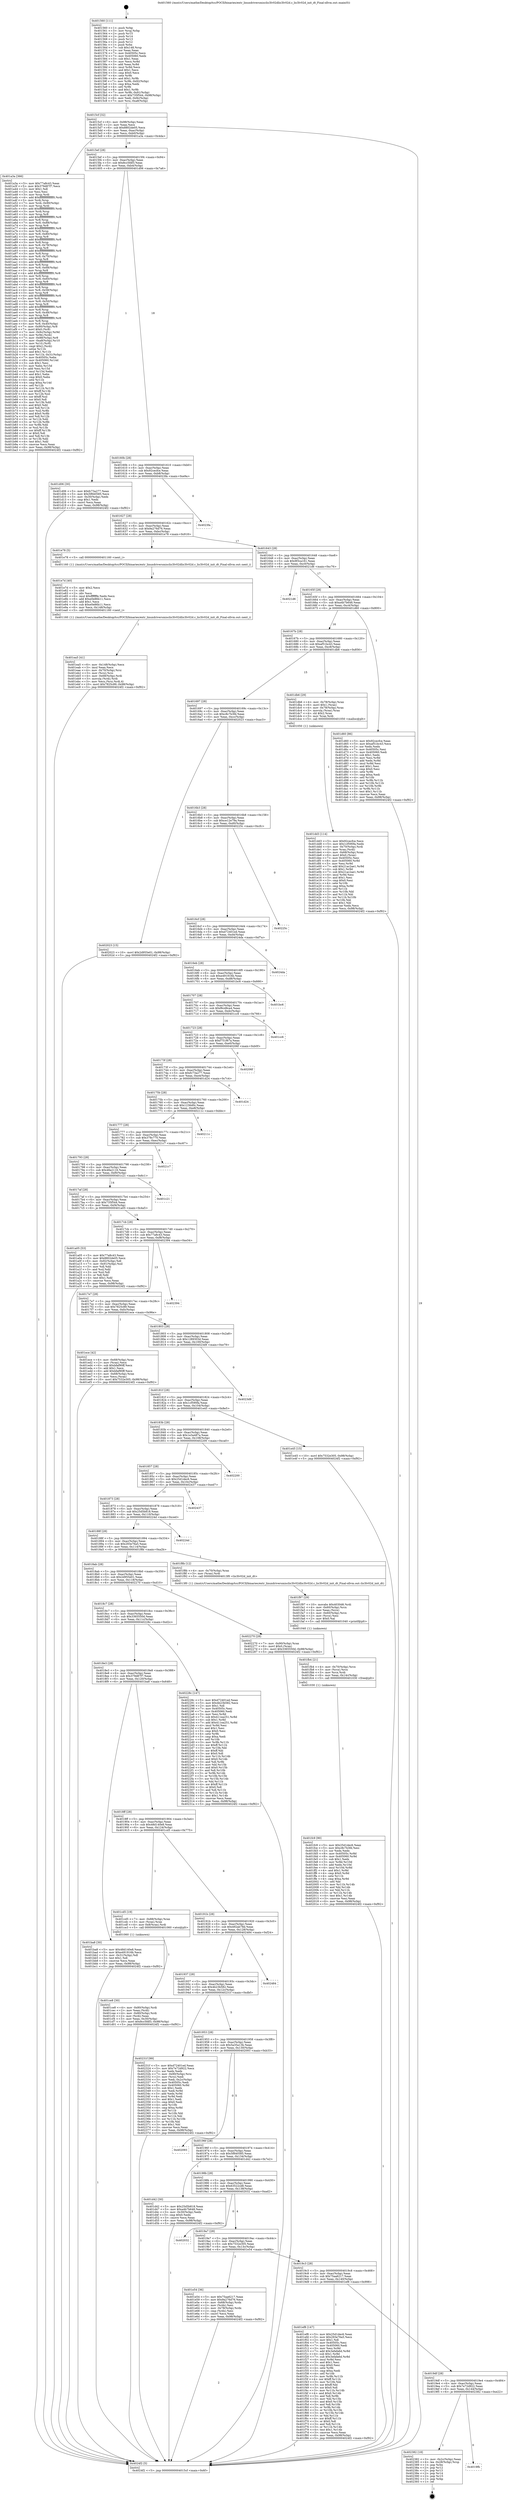 digraph "0x401560" {
  label = "0x401560 (/mnt/c/Users/mathe/Desktop/tcc/POCII/binaries/extr_linuxdriversmisclis3lv02dlis3lv02d.c_lis3lv02d_init_dt_Final-ollvm.out::main(0))"
  labelloc = "t"
  node[shape=record]

  Entry [label="",width=0.3,height=0.3,shape=circle,fillcolor=black,style=filled]
  "0x4015cf" [label="{
     0x4015cf [32]\l
     | [instrs]\l
     &nbsp;&nbsp;0x4015cf \<+6\>: mov -0x98(%rbp),%eax\l
     &nbsp;&nbsp;0x4015d5 \<+2\>: mov %eax,%ecx\l
     &nbsp;&nbsp;0x4015d7 \<+6\>: sub $0x8802de05,%ecx\l
     &nbsp;&nbsp;0x4015dd \<+6\>: mov %eax,-0xac(%rbp)\l
     &nbsp;&nbsp;0x4015e3 \<+6\>: mov %ecx,-0xb0(%rbp)\l
     &nbsp;&nbsp;0x4015e9 \<+6\>: je 0000000000401a3a \<main+0x4da\>\l
  }"]
  "0x401a3a" [label="{
     0x401a3a [366]\l
     | [instrs]\l
     &nbsp;&nbsp;0x401a3a \<+5\>: mov $0x77a8c43,%eax\l
     &nbsp;&nbsp;0x401a3f \<+5\>: mov $0x379d87f7,%ecx\l
     &nbsp;&nbsp;0x401a44 \<+2\>: mov $0x1,%dl\l
     &nbsp;&nbsp;0x401a46 \<+2\>: xor %esi,%esi\l
     &nbsp;&nbsp;0x401a48 \<+3\>: mov %rsp,%rdi\l
     &nbsp;&nbsp;0x401a4b \<+4\>: add $0xfffffffffffffff0,%rdi\l
     &nbsp;&nbsp;0x401a4f \<+3\>: mov %rdi,%rsp\l
     &nbsp;&nbsp;0x401a52 \<+7\>: mov %rdi,-0x90(%rbp)\l
     &nbsp;&nbsp;0x401a59 \<+3\>: mov %rsp,%rdi\l
     &nbsp;&nbsp;0x401a5c \<+4\>: add $0xfffffffffffffff0,%rdi\l
     &nbsp;&nbsp;0x401a60 \<+3\>: mov %rdi,%rsp\l
     &nbsp;&nbsp;0x401a63 \<+3\>: mov %rsp,%r8\l
     &nbsp;&nbsp;0x401a66 \<+4\>: add $0xfffffffffffffff0,%r8\l
     &nbsp;&nbsp;0x401a6a \<+3\>: mov %r8,%rsp\l
     &nbsp;&nbsp;0x401a6d \<+7\>: mov %r8,-0x88(%rbp)\l
     &nbsp;&nbsp;0x401a74 \<+3\>: mov %rsp,%r8\l
     &nbsp;&nbsp;0x401a77 \<+4\>: add $0xfffffffffffffff0,%r8\l
     &nbsp;&nbsp;0x401a7b \<+3\>: mov %r8,%rsp\l
     &nbsp;&nbsp;0x401a7e \<+4\>: mov %r8,-0x80(%rbp)\l
     &nbsp;&nbsp;0x401a82 \<+3\>: mov %rsp,%r8\l
     &nbsp;&nbsp;0x401a85 \<+4\>: add $0xfffffffffffffff0,%r8\l
     &nbsp;&nbsp;0x401a89 \<+3\>: mov %r8,%rsp\l
     &nbsp;&nbsp;0x401a8c \<+4\>: mov %r8,-0x78(%rbp)\l
     &nbsp;&nbsp;0x401a90 \<+3\>: mov %rsp,%r8\l
     &nbsp;&nbsp;0x401a93 \<+4\>: add $0xfffffffffffffff0,%r8\l
     &nbsp;&nbsp;0x401a97 \<+3\>: mov %r8,%rsp\l
     &nbsp;&nbsp;0x401a9a \<+4\>: mov %r8,-0x70(%rbp)\l
     &nbsp;&nbsp;0x401a9e \<+3\>: mov %rsp,%r8\l
     &nbsp;&nbsp;0x401aa1 \<+4\>: add $0xfffffffffffffff0,%r8\l
     &nbsp;&nbsp;0x401aa5 \<+3\>: mov %r8,%rsp\l
     &nbsp;&nbsp;0x401aa8 \<+4\>: mov %r8,-0x68(%rbp)\l
     &nbsp;&nbsp;0x401aac \<+3\>: mov %rsp,%r8\l
     &nbsp;&nbsp;0x401aaf \<+4\>: add $0xfffffffffffffff0,%r8\l
     &nbsp;&nbsp;0x401ab3 \<+3\>: mov %r8,%rsp\l
     &nbsp;&nbsp;0x401ab6 \<+4\>: mov %r8,-0x60(%rbp)\l
     &nbsp;&nbsp;0x401aba \<+3\>: mov %rsp,%r8\l
     &nbsp;&nbsp;0x401abd \<+4\>: add $0xfffffffffffffff0,%r8\l
     &nbsp;&nbsp;0x401ac1 \<+3\>: mov %r8,%rsp\l
     &nbsp;&nbsp;0x401ac4 \<+4\>: mov %r8,-0x58(%rbp)\l
     &nbsp;&nbsp;0x401ac8 \<+3\>: mov %rsp,%r8\l
     &nbsp;&nbsp;0x401acb \<+4\>: add $0xfffffffffffffff0,%r8\l
     &nbsp;&nbsp;0x401acf \<+3\>: mov %r8,%rsp\l
     &nbsp;&nbsp;0x401ad2 \<+4\>: mov %r8,-0x50(%rbp)\l
     &nbsp;&nbsp;0x401ad6 \<+3\>: mov %rsp,%r8\l
     &nbsp;&nbsp;0x401ad9 \<+4\>: add $0xfffffffffffffff0,%r8\l
     &nbsp;&nbsp;0x401add \<+3\>: mov %r8,%rsp\l
     &nbsp;&nbsp;0x401ae0 \<+4\>: mov %r8,-0x48(%rbp)\l
     &nbsp;&nbsp;0x401ae4 \<+3\>: mov %rsp,%r8\l
     &nbsp;&nbsp;0x401ae7 \<+4\>: add $0xfffffffffffffff0,%r8\l
     &nbsp;&nbsp;0x401aeb \<+3\>: mov %r8,%rsp\l
     &nbsp;&nbsp;0x401aee \<+4\>: mov %r8,-0x40(%rbp)\l
     &nbsp;&nbsp;0x401af2 \<+7\>: mov -0x90(%rbp),%r8\l
     &nbsp;&nbsp;0x401af9 \<+7\>: movl $0x0,(%r8)\l
     &nbsp;&nbsp;0x401b00 \<+7\>: mov -0x9c(%rbp),%r9d\l
     &nbsp;&nbsp;0x401b07 \<+3\>: mov %r9d,(%rdi)\l
     &nbsp;&nbsp;0x401b0a \<+7\>: mov -0x88(%rbp),%r8\l
     &nbsp;&nbsp;0x401b11 \<+7\>: mov -0xa8(%rbp),%r10\l
     &nbsp;&nbsp;0x401b18 \<+3\>: mov %r10,(%r8)\l
     &nbsp;&nbsp;0x401b1b \<+3\>: cmpl $0x2,(%rdi)\l
     &nbsp;&nbsp;0x401b1e \<+4\>: setne %r11b\l
     &nbsp;&nbsp;0x401b22 \<+4\>: and $0x1,%r11b\l
     &nbsp;&nbsp;0x401b26 \<+4\>: mov %r11b,-0x31(%rbp)\l
     &nbsp;&nbsp;0x401b2a \<+7\>: mov 0x40505c,%ebx\l
     &nbsp;&nbsp;0x401b31 \<+8\>: mov 0x405060,%r14d\l
     &nbsp;&nbsp;0x401b39 \<+3\>: sub $0x1,%esi\l
     &nbsp;&nbsp;0x401b3c \<+3\>: mov %ebx,%r15d\l
     &nbsp;&nbsp;0x401b3f \<+3\>: add %esi,%r15d\l
     &nbsp;&nbsp;0x401b42 \<+4\>: imul %r15d,%ebx\l
     &nbsp;&nbsp;0x401b46 \<+3\>: and $0x1,%ebx\l
     &nbsp;&nbsp;0x401b49 \<+3\>: cmp $0x0,%ebx\l
     &nbsp;&nbsp;0x401b4c \<+4\>: sete %r11b\l
     &nbsp;&nbsp;0x401b50 \<+4\>: cmp $0xa,%r14d\l
     &nbsp;&nbsp;0x401b54 \<+4\>: setl %r12b\l
     &nbsp;&nbsp;0x401b58 \<+3\>: mov %r11b,%r13b\l
     &nbsp;&nbsp;0x401b5b \<+4\>: xor $0xff,%r13b\l
     &nbsp;&nbsp;0x401b5f \<+3\>: mov %r12b,%sil\l
     &nbsp;&nbsp;0x401b62 \<+4\>: xor $0xff,%sil\l
     &nbsp;&nbsp;0x401b66 \<+3\>: xor $0x0,%dl\l
     &nbsp;&nbsp;0x401b69 \<+3\>: mov %r13b,%dil\l
     &nbsp;&nbsp;0x401b6c \<+4\>: and $0x0,%dil\l
     &nbsp;&nbsp;0x401b70 \<+3\>: and %dl,%r11b\l
     &nbsp;&nbsp;0x401b73 \<+3\>: mov %sil,%r8b\l
     &nbsp;&nbsp;0x401b76 \<+4\>: and $0x0,%r8b\l
     &nbsp;&nbsp;0x401b7a \<+3\>: and %dl,%r12b\l
     &nbsp;&nbsp;0x401b7d \<+3\>: or %r11b,%dil\l
     &nbsp;&nbsp;0x401b80 \<+3\>: or %r12b,%r8b\l
     &nbsp;&nbsp;0x401b83 \<+3\>: xor %r8b,%dil\l
     &nbsp;&nbsp;0x401b86 \<+3\>: or %sil,%r13b\l
     &nbsp;&nbsp;0x401b89 \<+4\>: xor $0xff,%r13b\l
     &nbsp;&nbsp;0x401b8d \<+3\>: or $0x0,%dl\l
     &nbsp;&nbsp;0x401b90 \<+3\>: and %dl,%r13b\l
     &nbsp;&nbsp;0x401b93 \<+3\>: or %r13b,%dil\l
     &nbsp;&nbsp;0x401b96 \<+4\>: test $0x1,%dil\l
     &nbsp;&nbsp;0x401b9a \<+3\>: cmovne %ecx,%eax\l
     &nbsp;&nbsp;0x401b9d \<+6\>: mov %eax,-0x98(%rbp)\l
     &nbsp;&nbsp;0x401ba3 \<+5\>: jmp 00000000004024f2 \<main+0xf92\>\l
  }"]
  "0x4015ef" [label="{
     0x4015ef [28]\l
     | [instrs]\l
     &nbsp;&nbsp;0x4015ef \<+5\>: jmp 00000000004015f4 \<main+0x94\>\l
     &nbsp;&nbsp;0x4015f4 \<+6\>: mov -0xac(%rbp),%eax\l
     &nbsp;&nbsp;0x4015fa \<+5\>: sub $0x8cc5fdf3,%eax\l
     &nbsp;&nbsp;0x4015ff \<+6\>: mov %eax,-0xb4(%rbp)\l
     &nbsp;&nbsp;0x401605 \<+6\>: je 0000000000401d06 \<main+0x7a6\>\l
  }"]
  Exit [label="",width=0.3,height=0.3,shape=circle,fillcolor=black,style=filled,peripheries=2]
  "0x401d06" [label="{
     0x401d06 [30]\l
     | [instrs]\l
     &nbsp;&nbsp;0x401d06 \<+5\>: mov $0xfc73a277,%eax\l
     &nbsp;&nbsp;0x401d0b \<+5\>: mov $0x5f840585,%ecx\l
     &nbsp;&nbsp;0x401d10 \<+3\>: mov -0x30(%rbp),%edx\l
     &nbsp;&nbsp;0x401d13 \<+3\>: cmp $0x1,%edx\l
     &nbsp;&nbsp;0x401d16 \<+3\>: cmovl %ecx,%eax\l
     &nbsp;&nbsp;0x401d19 \<+6\>: mov %eax,-0x98(%rbp)\l
     &nbsp;&nbsp;0x401d1f \<+5\>: jmp 00000000004024f2 \<main+0xf92\>\l
  }"]
  "0x40160b" [label="{
     0x40160b [28]\l
     | [instrs]\l
     &nbsp;&nbsp;0x40160b \<+5\>: jmp 0000000000401610 \<main+0xb0\>\l
     &nbsp;&nbsp;0x401610 \<+6\>: mov -0xac(%rbp),%eax\l
     &nbsp;&nbsp;0x401616 \<+5\>: sub $0x92cecfce,%eax\l
     &nbsp;&nbsp;0x40161b \<+6\>: mov %eax,-0xb8(%rbp)\l
     &nbsp;&nbsp;0x401621 \<+6\>: je 00000000004023fa \<main+0xe9a\>\l
  }"]
  "0x4019fb" [label="{
     0x4019fb\l
  }", style=dashed]
  "0x4023fa" [label="{
     0x4023fa\l
  }", style=dashed]
  "0x401627" [label="{
     0x401627 [28]\l
     | [instrs]\l
     &nbsp;&nbsp;0x401627 \<+5\>: jmp 000000000040162c \<main+0xcc\>\l
     &nbsp;&nbsp;0x40162c \<+6\>: mov -0xac(%rbp),%eax\l
     &nbsp;&nbsp;0x401632 \<+5\>: sub $0x9a276d76,%eax\l
     &nbsp;&nbsp;0x401637 \<+6\>: mov %eax,-0xbc(%rbp)\l
     &nbsp;&nbsp;0x40163d \<+6\>: je 0000000000401e78 \<main+0x918\>\l
  }"]
  "0x402382" [label="{
     0x402382 [18]\l
     | [instrs]\l
     &nbsp;&nbsp;0x402382 \<+3\>: mov -0x2c(%rbp),%eax\l
     &nbsp;&nbsp;0x402385 \<+4\>: lea -0x28(%rbp),%rsp\l
     &nbsp;&nbsp;0x402389 \<+1\>: pop %rbx\l
     &nbsp;&nbsp;0x40238a \<+2\>: pop %r12\l
     &nbsp;&nbsp;0x40238c \<+2\>: pop %r13\l
     &nbsp;&nbsp;0x40238e \<+2\>: pop %r14\l
     &nbsp;&nbsp;0x402390 \<+2\>: pop %r15\l
     &nbsp;&nbsp;0x402392 \<+1\>: pop %rbp\l
     &nbsp;&nbsp;0x402393 \<+1\>: ret\l
  }"]
  "0x401e78" [label="{
     0x401e78 [5]\l
     | [instrs]\l
     &nbsp;&nbsp;0x401e78 \<+5\>: call 0000000000401160 \<next_i\>\l
     | [calls]\l
     &nbsp;&nbsp;0x401160 \{1\} (/mnt/c/Users/mathe/Desktop/tcc/POCII/binaries/extr_linuxdriversmisclis3lv02dlis3lv02d.c_lis3lv02d_init_dt_Final-ollvm.out::next_i)\l
  }"]
  "0x401643" [label="{
     0x401643 [28]\l
     | [instrs]\l
     &nbsp;&nbsp;0x401643 \<+5\>: jmp 0000000000401648 \<main+0xe8\>\l
     &nbsp;&nbsp;0x401648 \<+6\>: mov -0xac(%rbp),%eax\l
     &nbsp;&nbsp;0x40164e \<+5\>: sub $0x9f3ca161,%eax\l
     &nbsp;&nbsp;0x401653 \<+6\>: mov %eax,-0xc0(%rbp)\l
     &nbsp;&nbsp;0x401659 \<+6\>: je 00000000004021d6 \<main+0xc76\>\l
  }"]
  "0x401fc9" [label="{
     0x401fc9 [90]\l
     | [instrs]\l
     &nbsp;&nbsp;0x401fc9 \<+5\>: mov $0x25d1dec6,%eax\l
     &nbsp;&nbsp;0x401fce \<+5\>: mov $0xc8c7b3fd,%esi\l
     &nbsp;&nbsp;0x401fd3 \<+2\>: xor %edx,%edx\l
     &nbsp;&nbsp;0x401fd5 \<+8\>: mov 0x40505c,%r8d\l
     &nbsp;&nbsp;0x401fdd \<+8\>: mov 0x405060,%r9d\l
     &nbsp;&nbsp;0x401fe5 \<+3\>: sub $0x1,%edx\l
     &nbsp;&nbsp;0x401fe8 \<+3\>: mov %r8d,%r10d\l
     &nbsp;&nbsp;0x401feb \<+3\>: add %edx,%r10d\l
     &nbsp;&nbsp;0x401fee \<+4\>: imul %r10d,%r8d\l
     &nbsp;&nbsp;0x401ff2 \<+4\>: and $0x1,%r8d\l
     &nbsp;&nbsp;0x401ff6 \<+4\>: cmp $0x0,%r8d\l
     &nbsp;&nbsp;0x401ffa \<+4\>: sete %r11b\l
     &nbsp;&nbsp;0x401ffe \<+4\>: cmp $0xa,%r9d\l
     &nbsp;&nbsp;0x402002 \<+3\>: setl %bl\l
     &nbsp;&nbsp;0x402005 \<+3\>: mov %r11b,%r14b\l
     &nbsp;&nbsp;0x402008 \<+3\>: and %bl,%r14b\l
     &nbsp;&nbsp;0x40200b \<+3\>: xor %bl,%r11b\l
     &nbsp;&nbsp;0x40200e \<+3\>: or %r11b,%r14b\l
     &nbsp;&nbsp;0x402011 \<+4\>: test $0x1,%r14b\l
     &nbsp;&nbsp;0x402015 \<+3\>: cmovne %esi,%eax\l
     &nbsp;&nbsp;0x402018 \<+6\>: mov %eax,-0x98(%rbp)\l
     &nbsp;&nbsp;0x40201e \<+5\>: jmp 00000000004024f2 \<main+0xf92\>\l
  }"]
  "0x4021d6" [label="{
     0x4021d6\l
  }", style=dashed]
  "0x40165f" [label="{
     0x40165f [28]\l
     | [instrs]\l
     &nbsp;&nbsp;0x40165f \<+5\>: jmp 0000000000401664 \<main+0x104\>\l
     &nbsp;&nbsp;0x401664 \<+6\>: mov -0xac(%rbp),%eax\l
     &nbsp;&nbsp;0x40166a \<+5\>: sub $0xa4b7b648,%eax\l
     &nbsp;&nbsp;0x40166f \<+6\>: mov %eax,-0xc4(%rbp)\l
     &nbsp;&nbsp;0x401675 \<+6\>: je 0000000000401d60 \<main+0x800\>\l
  }"]
  "0x401fb4" [label="{
     0x401fb4 [21]\l
     | [instrs]\l
     &nbsp;&nbsp;0x401fb4 \<+4\>: mov -0x70(%rbp),%rcx\l
     &nbsp;&nbsp;0x401fb8 \<+3\>: mov (%rcx),%rcx\l
     &nbsp;&nbsp;0x401fbb \<+3\>: mov %rcx,%rdi\l
     &nbsp;&nbsp;0x401fbe \<+6\>: mov %eax,-0x14c(%rbp)\l
     &nbsp;&nbsp;0x401fc4 \<+5\>: call 0000000000401030 \<free@plt\>\l
     | [calls]\l
     &nbsp;&nbsp;0x401030 \{1\} (unknown)\l
  }"]
  "0x401d60" [label="{
     0x401d60 [86]\l
     | [instrs]\l
     &nbsp;&nbsp;0x401d60 \<+5\>: mov $0x92cecfce,%eax\l
     &nbsp;&nbsp;0x401d65 \<+5\>: mov $0xaf51bc43,%ecx\l
     &nbsp;&nbsp;0x401d6a \<+2\>: xor %edx,%edx\l
     &nbsp;&nbsp;0x401d6c \<+7\>: mov 0x40505c,%esi\l
     &nbsp;&nbsp;0x401d73 \<+7\>: mov 0x405060,%edi\l
     &nbsp;&nbsp;0x401d7a \<+3\>: sub $0x1,%edx\l
     &nbsp;&nbsp;0x401d7d \<+3\>: mov %esi,%r8d\l
     &nbsp;&nbsp;0x401d80 \<+3\>: add %edx,%r8d\l
     &nbsp;&nbsp;0x401d83 \<+4\>: imul %r8d,%esi\l
     &nbsp;&nbsp;0x401d87 \<+3\>: and $0x1,%esi\l
     &nbsp;&nbsp;0x401d8a \<+3\>: cmp $0x0,%esi\l
     &nbsp;&nbsp;0x401d8d \<+4\>: sete %r9b\l
     &nbsp;&nbsp;0x401d91 \<+3\>: cmp $0xa,%edi\l
     &nbsp;&nbsp;0x401d94 \<+4\>: setl %r10b\l
     &nbsp;&nbsp;0x401d98 \<+3\>: mov %r9b,%r11b\l
     &nbsp;&nbsp;0x401d9b \<+3\>: and %r10b,%r11b\l
     &nbsp;&nbsp;0x401d9e \<+3\>: xor %r10b,%r9b\l
     &nbsp;&nbsp;0x401da1 \<+3\>: or %r9b,%r11b\l
     &nbsp;&nbsp;0x401da4 \<+4\>: test $0x1,%r11b\l
     &nbsp;&nbsp;0x401da8 \<+3\>: cmovne %ecx,%eax\l
     &nbsp;&nbsp;0x401dab \<+6\>: mov %eax,-0x98(%rbp)\l
     &nbsp;&nbsp;0x401db1 \<+5\>: jmp 00000000004024f2 \<main+0xf92\>\l
  }"]
  "0x40167b" [label="{
     0x40167b [28]\l
     | [instrs]\l
     &nbsp;&nbsp;0x40167b \<+5\>: jmp 0000000000401680 \<main+0x120\>\l
     &nbsp;&nbsp;0x401680 \<+6\>: mov -0xac(%rbp),%eax\l
     &nbsp;&nbsp;0x401686 \<+5\>: sub $0xaf51bc43,%eax\l
     &nbsp;&nbsp;0x40168b \<+6\>: mov %eax,-0xc8(%rbp)\l
     &nbsp;&nbsp;0x401691 \<+6\>: je 0000000000401db6 \<main+0x856\>\l
  }"]
  "0x401f97" [label="{
     0x401f97 [29]\l
     | [instrs]\l
     &nbsp;&nbsp;0x401f97 \<+10\>: movabs $0x4030d6,%rdi\l
     &nbsp;&nbsp;0x401fa1 \<+4\>: mov -0x60(%rbp),%rcx\l
     &nbsp;&nbsp;0x401fa5 \<+2\>: mov %eax,(%rcx)\l
     &nbsp;&nbsp;0x401fa7 \<+4\>: mov -0x60(%rbp),%rcx\l
     &nbsp;&nbsp;0x401fab \<+2\>: mov (%rcx),%esi\l
     &nbsp;&nbsp;0x401fad \<+2\>: mov $0x0,%al\l
     &nbsp;&nbsp;0x401faf \<+5\>: call 0000000000401040 \<printf@plt\>\l
     | [calls]\l
     &nbsp;&nbsp;0x401040 \{1\} (unknown)\l
  }"]
  "0x401db6" [label="{
     0x401db6 [29]\l
     | [instrs]\l
     &nbsp;&nbsp;0x401db6 \<+4\>: mov -0x78(%rbp),%rax\l
     &nbsp;&nbsp;0x401dba \<+6\>: movl $0x1,(%rax)\l
     &nbsp;&nbsp;0x401dc0 \<+4\>: mov -0x78(%rbp),%rax\l
     &nbsp;&nbsp;0x401dc4 \<+3\>: movslq (%rax),%rax\l
     &nbsp;&nbsp;0x401dc7 \<+4\>: shl $0x2,%rax\l
     &nbsp;&nbsp;0x401dcb \<+3\>: mov %rax,%rdi\l
     &nbsp;&nbsp;0x401dce \<+5\>: call 0000000000401050 \<malloc@plt\>\l
     | [calls]\l
     &nbsp;&nbsp;0x401050 \{1\} (unknown)\l
  }"]
  "0x401697" [label="{
     0x401697 [28]\l
     | [instrs]\l
     &nbsp;&nbsp;0x401697 \<+5\>: jmp 000000000040169c \<main+0x13c\>\l
     &nbsp;&nbsp;0x40169c \<+6\>: mov -0xac(%rbp),%eax\l
     &nbsp;&nbsp;0x4016a2 \<+5\>: sub $0xc8c7b3fd,%eax\l
     &nbsp;&nbsp;0x4016a7 \<+6\>: mov %eax,-0xcc(%rbp)\l
     &nbsp;&nbsp;0x4016ad \<+6\>: je 0000000000402023 \<main+0xac3\>\l
  }"]
  "0x4019df" [label="{
     0x4019df [28]\l
     | [instrs]\l
     &nbsp;&nbsp;0x4019df \<+5\>: jmp 00000000004019e4 \<main+0x484\>\l
     &nbsp;&nbsp;0x4019e4 \<+6\>: mov -0xac(%rbp),%eax\l
     &nbsp;&nbsp;0x4019ea \<+5\>: sub $0x7e72d922,%eax\l
     &nbsp;&nbsp;0x4019ef \<+6\>: mov %eax,-0x144(%rbp)\l
     &nbsp;&nbsp;0x4019f5 \<+6\>: je 0000000000402382 \<main+0xe22\>\l
  }"]
  "0x402023" [label="{
     0x402023 [15]\l
     | [instrs]\l
     &nbsp;&nbsp;0x402023 \<+10\>: movl $0x2d955e01,-0x98(%rbp)\l
     &nbsp;&nbsp;0x40202d \<+5\>: jmp 00000000004024f2 \<main+0xf92\>\l
  }"]
  "0x4016b3" [label="{
     0x4016b3 [28]\l
     | [instrs]\l
     &nbsp;&nbsp;0x4016b3 \<+5\>: jmp 00000000004016b8 \<main+0x158\>\l
     &nbsp;&nbsp;0x4016b8 \<+6\>: mov -0xac(%rbp),%eax\l
     &nbsp;&nbsp;0x4016be \<+5\>: sub $0xce12e79a,%eax\l
     &nbsp;&nbsp;0x4016c3 \<+6\>: mov %eax,-0xd0(%rbp)\l
     &nbsp;&nbsp;0x4016c9 \<+6\>: je 000000000040225c \<main+0xcfc\>\l
  }"]
  "0x401ef8" [label="{
     0x401ef8 [147]\l
     | [instrs]\l
     &nbsp;&nbsp;0x401ef8 \<+5\>: mov $0x25d1dec6,%eax\l
     &nbsp;&nbsp;0x401efd \<+5\>: mov $0x293e76a5,%ecx\l
     &nbsp;&nbsp;0x401f02 \<+2\>: mov $0x1,%dl\l
     &nbsp;&nbsp;0x401f04 \<+7\>: mov 0x40505c,%esi\l
     &nbsp;&nbsp;0x401f0b \<+7\>: mov 0x405060,%edi\l
     &nbsp;&nbsp;0x401f12 \<+3\>: mov %esi,%r8d\l
     &nbsp;&nbsp;0x401f15 \<+7\>: add $0x3efafa6d,%r8d\l
     &nbsp;&nbsp;0x401f1c \<+4\>: sub $0x1,%r8d\l
     &nbsp;&nbsp;0x401f20 \<+7\>: sub $0x3efafa6d,%r8d\l
     &nbsp;&nbsp;0x401f27 \<+4\>: imul %r8d,%esi\l
     &nbsp;&nbsp;0x401f2b \<+3\>: and $0x1,%esi\l
     &nbsp;&nbsp;0x401f2e \<+3\>: cmp $0x0,%esi\l
     &nbsp;&nbsp;0x401f31 \<+4\>: sete %r9b\l
     &nbsp;&nbsp;0x401f35 \<+3\>: cmp $0xa,%edi\l
     &nbsp;&nbsp;0x401f38 \<+4\>: setl %r10b\l
     &nbsp;&nbsp;0x401f3c \<+3\>: mov %r9b,%r11b\l
     &nbsp;&nbsp;0x401f3f \<+4\>: xor $0xff,%r11b\l
     &nbsp;&nbsp;0x401f43 \<+3\>: mov %r10b,%bl\l
     &nbsp;&nbsp;0x401f46 \<+3\>: xor $0xff,%bl\l
     &nbsp;&nbsp;0x401f49 \<+3\>: xor $0x0,%dl\l
     &nbsp;&nbsp;0x401f4c \<+3\>: mov %r11b,%r14b\l
     &nbsp;&nbsp;0x401f4f \<+4\>: and $0x0,%r14b\l
     &nbsp;&nbsp;0x401f53 \<+3\>: and %dl,%r9b\l
     &nbsp;&nbsp;0x401f56 \<+3\>: mov %bl,%r15b\l
     &nbsp;&nbsp;0x401f59 \<+4\>: and $0x0,%r15b\l
     &nbsp;&nbsp;0x401f5d \<+3\>: and %dl,%r10b\l
     &nbsp;&nbsp;0x401f60 \<+3\>: or %r9b,%r14b\l
     &nbsp;&nbsp;0x401f63 \<+3\>: or %r10b,%r15b\l
     &nbsp;&nbsp;0x401f66 \<+3\>: xor %r15b,%r14b\l
     &nbsp;&nbsp;0x401f69 \<+3\>: or %bl,%r11b\l
     &nbsp;&nbsp;0x401f6c \<+4\>: xor $0xff,%r11b\l
     &nbsp;&nbsp;0x401f70 \<+3\>: or $0x0,%dl\l
     &nbsp;&nbsp;0x401f73 \<+3\>: and %dl,%r11b\l
     &nbsp;&nbsp;0x401f76 \<+3\>: or %r11b,%r14b\l
     &nbsp;&nbsp;0x401f79 \<+4\>: test $0x1,%r14b\l
     &nbsp;&nbsp;0x401f7d \<+3\>: cmovne %ecx,%eax\l
     &nbsp;&nbsp;0x401f80 \<+6\>: mov %eax,-0x98(%rbp)\l
     &nbsp;&nbsp;0x401f86 \<+5\>: jmp 00000000004024f2 \<main+0xf92\>\l
  }"]
  "0x40225c" [label="{
     0x40225c\l
  }", style=dashed]
  "0x4016cf" [label="{
     0x4016cf [28]\l
     | [instrs]\l
     &nbsp;&nbsp;0x4016cf \<+5\>: jmp 00000000004016d4 \<main+0x174\>\l
     &nbsp;&nbsp;0x4016d4 \<+6\>: mov -0xac(%rbp),%eax\l
     &nbsp;&nbsp;0x4016da \<+5\>: sub $0xd72401ed,%eax\l
     &nbsp;&nbsp;0x4016df \<+6\>: mov %eax,-0xd4(%rbp)\l
     &nbsp;&nbsp;0x4016e5 \<+6\>: je 00000000004024da \<main+0xf7a\>\l
  }"]
  "0x401ea5" [label="{
     0x401ea5 [41]\l
     | [instrs]\l
     &nbsp;&nbsp;0x401ea5 \<+6\>: mov -0x148(%rbp),%ecx\l
     &nbsp;&nbsp;0x401eab \<+3\>: imul %eax,%ecx\l
     &nbsp;&nbsp;0x401eae \<+4\>: mov -0x70(%rbp),%rsi\l
     &nbsp;&nbsp;0x401eb2 \<+3\>: mov (%rsi),%rsi\l
     &nbsp;&nbsp;0x401eb5 \<+4\>: mov -0x68(%rbp),%rdi\l
     &nbsp;&nbsp;0x401eb9 \<+3\>: movslq (%rdi),%rdi\l
     &nbsp;&nbsp;0x401ebc \<+3\>: mov %ecx,(%rsi,%rdi,4)\l
     &nbsp;&nbsp;0x401ebf \<+10\>: movl $0x7825c89,-0x98(%rbp)\l
     &nbsp;&nbsp;0x401ec9 \<+5\>: jmp 00000000004024f2 \<main+0xf92\>\l
  }"]
  "0x4024da" [label="{
     0x4024da\l
  }", style=dashed]
  "0x4016eb" [label="{
     0x4016eb [28]\l
     | [instrs]\l
     &nbsp;&nbsp;0x4016eb \<+5\>: jmp 00000000004016f0 \<main+0x190\>\l
     &nbsp;&nbsp;0x4016f0 \<+6\>: mov -0xac(%rbp),%eax\l
     &nbsp;&nbsp;0x4016f6 \<+5\>: sub $0xe491916b,%eax\l
     &nbsp;&nbsp;0x4016fb \<+6\>: mov %eax,-0xd8(%rbp)\l
     &nbsp;&nbsp;0x401701 \<+6\>: je 0000000000401bc6 \<main+0x666\>\l
  }"]
  "0x401e7d" [label="{
     0x401e7d [40]\l
     | [instrs]\l
     &nbsp;&nbsp;0x401e7d \<+5\>: mov $0x2,%ecx\l
     &nbsp;&nbsp;0x401e82 \<+1\>: cltd\l
     &nbsp;&nbsp;0x401e83 \<+2\>: idiv %ecx\l
     &nbsp;&nbsp;0x401e85 \<+6\>: imul $0xfffffffe,%edx,%ecx\l
     &nbsp;&nbsp;0x401e8b \<+6\>: add $0xe0e86b11,%ecx\l
     &nbsp;&nbsp;0x401e91 \<+3\>: add $0x1,%ecx\l
     &nbsp;&nbsp;0x401e94 \<+6\>: sub $0xe0e86b11,%ecx\l
     &nbsp;&nbsp;0x401e9a \<+6\>: mov %ecx,-0x148(%rbp)\l
     &nbsp;&nbsp;0x401ea0 \<+5\>: call 0000000000401160 \<next_i\>\l
     | [calls]\l
     &nbsp;&nbsp;0x401160 \{1\} (/mnt/c/Users/mathe/Desktop/tcc/POCII/binaries/extr_linuxdriversmisclis3lv02dlis3lv02d.c_lis3lv02d_init_dt_Final-ollvm.out::next_i)\l
  }"]
  "0x401bc6" [label="{
     0x401bc6\l
  }", style=dashed]
  "0x401707" [label="{
     0x401707 [28]\l
     | [instrs]\l
     &nbsp;&nbsp;0x401707 \<+5\>: jmp 000000000040170c \<main+0x1ac\>\l
     &nbsp;&nbsp;0x40170c \<+6\>: mov -0xac(%rbp),%eax\l
     &nbsp;&nbsp;0x401712 \<+5\>: sub $0xf6cd8ca4,%eax\l
     &nbsp;&nbsp;0x401717 \<+6\>: mov %eax,-0xdc(%rbp)\l
     &nbsp;&nbsp;0x40171d \<+6\>: je 0000000000401cc6 \<main+0x766\>\l
  }"]
  "0x4019c3" [label="{
     0x4019c3 [28]\l
     | [instrs]\l
     &nbsp;&nbsp;0x4019c3 \<+5\>: jmp 00000000004019c8 \<main+0x468\>\l
     &nbsp;&nbsp;0x4019c8 \<+6\>: mov -0xac(%rbp),%eax\l
     &nbsp;&nbsp;0x4019ce \<+5\>: sub $0x75aa6217,%eax\l
     &nbsp;&nbsp;0x4019d3 \<+6\>: mov %eax,-0x140(%rbp)\l
     &nbsp;&nbsp;0x4019d9 \<+6\>: je 0000000000401ef8 \<main+0x998\>\l
  }"]
  "0x401cc6" [label="{
     0x401cc6\l
  }", style=dashed]
  "0x401723" [label="{
     0x401723 [28]\l
     | [instrs]\l
     &nbsp;&nbsp;0x401723 \<+5\>: jmp 0000000000401728 \<main+0x1c8\>\l
     &nbsp;&nbsp;0x401728 \<+6\>: mov -0xac(%rbp),%eax\l
     &nbsp;&nbsp;0x40172e \<+5\>: sub $0xf751f67a,%eax\l
     &nbsp;&nbsp;0x401733 \<+6\>: mov %eax,-0xe0(%rbp)\l
     &nbsp;&nbsp;0x401739 \<+6\>: je 000000000040206f \<main+0xb0f\>\l
  }"]
  "0x401e54" [label="{
     0x401e54 [36]\l
     | [instrs]\l
     &nbsp;&nbsp;0x401e54 \<+5\>: mov $0x75aa6217,%eax\l
     &nbsp;&nbsp;0x401e59 \<+5\>: mov $0x9a276d76,%ecx\l
     &nbsp;&nbsp;0x401e5e \<+4\>: mov -0x68(%rbp),%rdx\l
     &nbsp;&nbsp;0x401e62 \<+2\>: mov (%rdx),%esi\l
     &nbsp;&nbsp;0x401e64 \<+4\>: mov -0x78(%rbp),%rdx\l
     &nbsp;&nbsp;0x401e68 \<+2\>: cmp (%rdx),%esi\l
     &nbsp;&nbsp;0x401e6a \<+3\>: cmovl %ecx,%eax\l
     &nbsp;&nbsp;0x401e6d \<+6\>: mov %eax,-0x98(%rbp)\l
     &nbsp;&nbsp;0x401e73 \<+5\>: jmp 00000000004024f2 \<main+0xf92\>\l
  }"]
  "0x40206f" [label="{
     0x40206f\l
  }", style=dashed]
  "0x40173f" [label="{
     0x40173f [28]\l
     | [instrs]\l
     &nbsp;&nbsp;0x40173f \<+5\>: jmp 0000000000401744 \<main+0x1e4\>\l
     &nbsp;&nbsp;0x401744 \<+6\>: mov -0xac(%rbp),%eax\l
     &nbsp;&nbsp;0x40174a \<+5\>: sub $0xfc73a277,%eax\l
     &nbsp;&nbsp;0x40174f \<+6\>: mov %eax,-0xe4(%rbp)\l
     &nbsp;&nbsp;0x401755 \<+6\>: je 0000000000401d24 \<main+0x7c4\>\l
  }"]
  "0x4019a7" [label="{
     0x4019a7 [28]\l
     | [instrs]\l
     &nbsp;&nbsp;0x4019a7 \<+5\>: jmp 00000000004019ac \<main+0x44c\>\l
     &nbsp;&nbsp;0x4019ac \<+6\>: mov -0xac(%rbp),%eax\l
     &nbsp;&nbsp;0x4019b2 \<+5\>: sub $0x7532e305,%eax\l
     &nbsp;&nbsp;0x4019b7 \<+6\>: mov %eax,-0x13c(%rbp)\l
     &nbsp;&nbsp;0x4019bd \<+6\>: je 0000000000401e54 \<main+0x8f4\>\l
  }"]
  "0x401d24" [label="{
     0x401d24\l
  }", style=dashed]
  "0x40175b" [label="{
     0x40175b [28]\l
     | [instrs]\l
     &nbsp;&nbsp;0x40175b \<+5\>: jmp 0000000000401760 \<main+0x200\>\l
     &nbsp;&nbsp;0x401760 \<+6\>: mov -0xac(%rbp),%eax\l
     &nbsp;&nbsp;0x401766 \<+5\>: sub $0x1236d0c,%eax\l
     &nbsp;&nbsp;0x40176b \<+6\>: mov %eax,-0xe8(%rbp)\l
     &nbsp;&nbsp;0x401771 \<+6\>: je 000000000040211c \<main+0xbbc\>\l
  }"]
  "0x402032" [label="{
     0x402032\l
  }", style=dashed]
  "0x40211c" [label="{
     0x40211c\l
  }", style=dashed]
  "0x401777" [label="{
     0x401777 [28]\l
     | [instrs]\l
     &nbsp;&nbsp;0x401777 \<+5\>: jmp 000000000040177c \<main+0x21c\>\l
     &nbsp;&nbsp;0x40177c \<+6\>: mov -0xac(%rbp),%eax\l
     &nbsp;&nbsp;0x401782 \<+5\>: sub $0x378c770,%eax\l
     &nbsp;&nbsp;0x401787 \<+6\>: mov %eax,-0xec(%rbp)\l
     &nbsp;&nbsp;0x40178d \<+6\>: je 00000000004021c7 \<main+0xc67\>\l
  }"]
  "0x401dd3" [label="{
     0x401dd3 [114]\l
     | [instrs]\l
     &nbsp;&nbsp;0x401dd3 \<+5\>: mov $0x92cecfce,%ecx\l
     &nbsp;&nbsp;0x401dd8 \<+5\>: mov $0x1cf590fa,%edx\l
     &nbsp;&nbsp;0x401ddd \<+4\>: mov -0x70(%rbp),%rdi\l
     &nbsp;&nbsp;0x401de1 \<+3\>: mov %rax,(%rdi)\l
     &nbsp;&nbsp;0x401de4 \<+4\>: mov -0x68(%rbp),%rax\l
     &nbsp;&nbsp;0x401de8 \<+6\>: movl $0x0,(%rax)\l
     &nbsp;&nbsp;0x401dee \<+7\>: mov 0x40505c,%esi\l
     &nbsp;&nbsp;0x401df5 \<+8\>: mov 0x405060,%r8d\l
     &nbsp;&nbsp;0x401dfd \<+3\>: mov %esi,%r9d\l
     &nbsp;&nbsp;0x401e00 \<+7\>: add $0x21ac2ae1,%r9d\l
     &nbsp;&nbsp;0x401e07 \<+4\>: sub $0x1,%r9d\l
     &nbsp;&nbsp;0x401e0b \<+7\>: sub $0x21ac2ae1,%r9d\l
     &nbsp;&nbsp;0x401e12 \<+4\>: imul %r9d,%esi\l
     &nbsp;&nbsp;0x401e16 \<+3\>: and $0x1,%esi\l
     &nbsp;&nbsp;0x401e19 \<+3\>: cmp $0x0,%esi\l
     &nbsp;&nbsp;0x401e1c \<+4\>: sete %r10b\l
     &nbsp;&nbsp;0x401e20 \<+4\>: cmp $0xa,%r8d\l
     &nbsp;&nbsp;0x401e24 \<+4\>: setl %r11b\l
     &nbsp;&nbsp;0x401e28 \<+3\>: mov %r10b,%bl\l
     &nbsp;&nbsp;0x401e2b \<+3\>: and %r11b,%bl\l
     &nbsp;&nbsp;0x401e2e \<+3\>: xor %r11b,%r10b\l
     &nbsp;&nbsp;0x401e31 \<+3\>: or %r10b,%bl\l
     &nbsp;&nbsp;0x401e34 \<+3\>: test $0x1,%bl\l
     &nbsp;&nbsp;0x401e37 \<+3\>: cmovne %edx,%ecx\l
     &nbsp;&nbsp;0x401e3a \<+6\>: mov %ecx,-0x98(%rbp)\l
     &nbsp;&nbsp;0x401e40 \<+5\>: jmp 00000000004024f2 \<main+0xf92\>\l
  }"]
  "0x4021c7" [label="{
     0x4021c7\l
  }", style=dashed]
  "0x401793" [label="{
     0x401793 [28]\l
     | [instrs]\l
     &nbsp;&nbsp;0x401793 \<+5\>: jmp 0000000000401798 \<main+0x238\>\l
     &nbsp;&nbsp;0x401798 \<+6\>: mov -0xac(%rbp),%eax\l
     &nbsp;&nbsp;0x40179e \<+5\>: sub $0x48a2116,%eax\l
     &nbsp;&nbsp;0x4017a3 \<+6\>: mov %eax,-0xf0(%rbp)\l
     &nbsp;&nbsp;0x4017a9 \<+6\>: je 0000000000401c21 \<main+0x6c1\>\l
  }"]
  "0x40198b" [label="{
     0x40198b [28]\l
     | [instrs]\l
     &nbsp;&nbsp;0x40198b \<+5\>: jmp 0000000000401990 \<main+0x430\>\l
     &nbsp;&nbsp;0x401990 \<+6\>: mov -0xac(%rbp),%eax\l
     &nbsp;&nbsp;0x401996 \<+5\>: sub $0x63522cd8,%eax\l
     &nbsp;&nbsp;0x40199b \<+6\>: mov %eax,-0x138(%rbp)\l
     &nbsp;&nbsp;0x4019a1 \<+6\>: je 0000000000402032 \<main+0xad2\>\l
  }"]
  "0x401c21" [label="{
     0x401c21\l
  }", style=dashed]
  "0x4017af" [label="{
     0x4017af [28]\l
     | [instrs]\l
     &nbsp;&nbsp;0x4017af \<+5\>: jmp 00000000004017b4 \<main+0x254\>\l
     &nbsp;&nbsp;0x4017b4 \<+6\>: mov -0xac(%rbp),%eax\l
     &nbsp;&nbsp;0x4017ba \<+5\>: sub $0x735f544,%eax\l
     &nbsp;&nbsp;0x4017bf \<+6\>: mov %eax,-0xf4(%rbp)\l
     &nbsp;&nbsp;0x4017c5 \<+6\>: je 0000000000401a05 \<main+0x4a5\>\l
  }"]
  "0x401d42" [label="{
     0x401d42 [30]\l
     | [instrs]\l
     &nbsp;&nbsp;0x401d42 \<+5\>: mov $0x25d5b818,%eax\l
     &nbsp;&nbsp;0x401d47 \<+5\>: mov $0xa4b7b648,%ecx\l
     &nbsp;&nbsp;0x401d4c \<+3\>: mov -0x30(%rbp),%edx\l
     &nbsp;&nbsp;0x401d4f \<+3\>: cmp $0x0,%edx\l
     &nbsp;&nbsp;0x401d52 \<+3\>: cmove %ecx,%eax\l
     &nbsp;&nbsp;0x401d55 \<+6\>: mov %eax,-0x98(%rbp)\l
     &nbsp;&nbsp;0x401d5b \<+5\>: jmp 00000000004024f2 \<main+0xf92\>\l
  }"]
  "0x401a05" [label="{
     0x401a05 [53]\l
     | [instrs]\l
     &nbsp;&nbsp;0x401a05 \<+5\>: mov $0x77a8c43,%eax\l
     &nbsp;&nbsp;0x401a0a \<+5\>: mov $0x8802de05,%ecx\l
     &nbsp;&nbsp;0x401a0f \<+6\>: mov -0x92(%rbp),%dl\l
     &nbsp;&nbsp;0x401a15 \<+7\>: mov -0x91(%rbp),%sil\l
     &nbsp;&nbsp;0x401a1c \<+3\>: mov %dl,%dil\l
     &nbsp;&nbsp;0x401a1f \<+3\>: and %sil,%dil\l
     &nbsp;&nbsp;0x401a22 \<+3\>: xor %sil,%dl\l
     &nbsp;&nbsp;0x401a25 \<+3\>: or %dl,%dil\l
     &nbsp;&nbsp;0x401a28 \<+4\>: test $0x1,%dil\l
     &nbsp;&nbsp;0x401a2c \<+3\>: cmovne %ecx,%eax\l
     &nbsp;&nbsp;0x401a2f \<+6\>: mov %eax,-0x98(%rbp)\l
     &nbsp;&nbsp;0x401a35 \<+5\>: jmp 00000000004024f2 \<main+0xf92\>\l
  }"]
  "0x4017cb" [label="{
     0x4017cb [28]\l
     | [instrs]\l
     &nbsp;&nbsp;0x4017cb \<+5\>: jmp 00000000004017d0 \<main+0x270\>\l
     &nbsp;&nbsp;0x4017d0 \<+6\>: mov -0xac(%rbp),%eax\l
     &nbsp;&nbsp;0x4017d6 \<+5\>: sub $0x77a8c43,%eax\l
     &nbsp;&nbsp;0x4017db \<+6\>: mov %eax,-0xf8(%rbp)\l
     &nbsp;&nbsp;0x4017e1 \<+6\>: je 0000000000402394 \<main+0xe34\>\l
  }"]
  "0x4024f2" [label="{
     0x4024f2 [5]\l
     | [instrs]\l
     &nbsp;&nbsp;0x4024f2 \<+5\>: jmp 00000000004015cf \<main+0x6f\>\l
  }"]
  "0x401560" [label="{
     0x401560 [111]\l
     | [instrs]\l
     &nbsp;&nbsp;0x401560 \<+1\>: push %rbp\l
     &nbsp;&nbsp;0x401561 \<+3\>: mov %rsp,%rbp\l
     &nbsp;&nbsp;0x401564 \<+2\>: push %r15\l
     &nbsp;&nbsp;0x401566 \<+2\>: push %r14\l
     &nbsp;&nbsp;0x401568 \<+2\>: push %r13\l
     &nbsp;&nbsp;0x40156a \<+2\>: push %r12\l
     &nbsp;&nbsp;0x40156c \<+1\>: push %rbx\l
     &nbsp;&nbsp;0x40156d \<+7\>: sub $0x148,%rsp\l
     &nbsp;&nbsp;0x401574 \<+2\>: xor %eax,%eax\l
     &nbsp;&nbsp;0x401576 \<+7\>: mov 0x40505c,%ecx\l
     &nbsp;&nbsp;0x40157d \<+7\>: mov 0x405060,%edx\l
     &nbsp;&nbsp;0x401584 \<+3\>: sub $0x1,%eax\l
     &nbsp;&nbsp;0x401587 \<+3\>: mov %ecx,%r8d\l
     &nbsp;&nbsp;0x40158a \<+3\>: add %eax,%r8d\l
     &nbsp;&nbsp;0x40158d \<+4\>: imul %r8d,%ecx\l
     &nbsp;&nbsp;0x401591 \<+3\>: and $0x1,%ecx\l
     &nbsp;&nbsp;0x401594 \<+3\>: cmp $0x0,%ecx\l
     &nbsp;&nbsp;0x401597 \<+4\>: sete %r9b\l
     &nbsp;&nbsp;0x40159b \<+4\>: and $0x1,%r9b\l
     &nbsp;&nbsp;0x40159f \<+7\>: mov %r9b,-0x92(%rbp)\l
     &nbsp;&nbsp;0x4015a6 \<+3\>: cmp $0xa,%edx\l
     &nbsp;&nbsp;0x4015a9 \<+4\>: setl %r9b\l
     &nbsp;&nbsp;0x4015ad \<+4\>: and $0x1,%r9b\l
     &nbsp;&nbsp;0x4015b1 \<+7\>: mov %r9b,-0x91(%rbp)\l
     &nbsp;&nbsp;0x4015b8 \<+10\>: movl $0x735f544,-0x98(%rbp)\l
     &nbsp;&nbsp;0x4015c2 \<+6\>: mov %edi,-0x9c(%rbp)\l
     &nbsp;&nbsp;0x4015c8 \<+7\>: mov %rsi,-0xa8(%rbp)\l
  }"]
  "0x40196f" [label="{
     0x40196f [28]\l
     | [instrs]\l
     &nbsp;&nbsp;0x40196f \<+5\>: jmp 0000000000401974 \<main+0x414\>\l
     &nbsp;&nbsp;0x401974 \<+6\>: mov -0xac(%rbp),%eax\l
     &nbsp;&nbsp;0x40197a \<+5\>: sub $0x5f840585,%eax\l
     &nbsp;&nbsp;0x40197f \<+6\>: mov %eax,-0x134(%rbp)\l
     &nbsp;&nbsp;0x401985 \<+6\>: je 0000000000401d42 \<main+0x7e2\>\l
  }"]
  "0x402093" [label="{
     0x402093\l
  }", style=dashed]
  "0x402394" [label="{
     0x402394\l
  }", style=dashed]
  "0x4017e7" [label="{
     0x4017e7 [28]\l
     | [instrs]\l
     &nbsp;&nbsp;0x4017e7 \<+5\>: jmp 00000000004017ec \<main+0x28c\>\l
     &nbsp;&nbsp;0x4017ec \<+6\>: mov -0xac(%rbp),%eax\l
     &nbsp;&nbsp;0x4017f2 \<+5\>: sub $0x7825c89,%eax\l
     &nbsp;&nbsp;0x4017f7 \<+6\>: mov %eax,-0xfc(%rbp)\l
     &nbsp;&nbsp;0x4017fd \<+6\>: je 0000000000401ece \<main+0x96e\>\l
  }"]
  "0x401953" [label="{
     0x401953 [28]\l
     | [instrs]\l
     &nbsp;&nbsp;0x401953 \<+5\>: jmp 0000000000401958 \<main+0x3f8\>\l
     &nbsp;&nbsp;0x401958 \<+6\>: mov -0xac(%rbp),%eax\l
     &nbsp;&nbsp;0x40195e \<+5\>: sub $0x5a35a13b,%eax\l
     &nbsp;&nbsp;0x401963 \<+6\>: mov %eax,-0x130(%rbp)\l
     &nbsp;&nbsp;0x401969 \<+6\>: je 0000000000402093 \<main+0xb33\>\l
  }"]
  "0x401ece" [label="{
     0x401ece [42]\l
     | [instrs]\l
     &nbsp;&nbsp;0x401ece \<+4\>: mov -0x68(%rbp),%rax\l
     &nbsp;&nbsp;0x401ed2 \<+2\>: mov (%rax),%ecx\l
     &nbsp;&nbsp;0x401ed4 \<+6\>: sub $0xbfaf90ff,%ecx\l
     &nbsp;&nbsp;0x401eda \<+3\>: add $0x1,%ecx\l
     &nbsp;&nbsp;0x401edd \<+6\>: add $0xbfaf90ff,%ecx\l
     &nbsp;&nbsp;0x401ee3 \<+4\>: mov -0x68(%rbp),%rax\l
     &nbsp;&nbsp;0x401ee7 \<+2\>: mov %ecx,(%rax)\l
     &nbsp;&nbsp;0x401ee9 \<+10\>: movl $0x7532e305,-0x98(%rbp)\l
     &nbsp;&nbsp;0x401ef3 \<+5\>: jmp 00000000004024f2 \<main+0xf92\>\l
  }"]
  "0x401803" [label="{
     0x401803 [28]\l
     | [instrs]\l
     &nbsp;&nbsp;0x401803 \<+5\>: jmp 0000000000401808 \<main+0x2a8\>\l
     &nbsp;&nbsp;0x401808 \<+6\>: mov -0xac(%rbp),%eax\l
     &nbsp;&nbsp;0x40180e \<+5\>: sub $0x1289303d,%eax\l
     &nbsp;&nbsp;0x401813 \<+6\>: mov %eax,-0x100(%rbp)\l
     &nbsp;&nbsp;0x401819 \<+6\>: je 00000000004023d9 \<main+0xe79\>\l
  }"]
  "0x40231f" [label="{
     0x40231f [99]\l
     | [instrs]\l
     &nbsp;&nbsp;0x40231f \<+5\>: mov $0xd72401ed,%eax\l
     &nbsp;&nbsp;0x402324 \<+5\>: mov $0x7e72d922,%ecx\l
     &nbsp;&nbsp;0x402329 \<+2\>: xor %edx,%edx\l
     &nbsp;&nbsp;0x40232b \<+7\>: mov -0x90(%rbp),%rsi\l
     &nbsp;&nbsp;0x402332 \<+2\>: mov (%rsi),%edi\l
     &nbsp;&nbsp;0x402334 \<+3\>: mov %edi,-0x2c(%rbp)\l
     &nbsp;&nbsp;0x402337 \<+7\>: mov 0x40505c,%edi\l
     &nbsp;&nbsp;0x40233e \<+8\>: mov 0x405060,%r8d\l
     &nbsp;&nbsp;0x402346 \<+3\>: sub $0x1,%edx\l
     &nbsp;&nbsp;0x402349 \<+3\>: mov %edi,%r9d\l
     &nbsp;&nbsp;0x40234c \<+3\>: add %edx,%r9d\l
     &nbsp;&nbsp;0x40234f \<+4\>: imul %r9d,%edi\l
     &nbsp;&nbsp;0x402353 \<+3\>: and $0x1,%edi\l
     &nbsp;&nbsp;0x402356 \<+3\>: cmp $0x0,%edi\l
     &nbsp;&nbsp;0x402359 \<+4\>: sete %r10b\l
     &nbsp;&nbsp;0x40235d \<+4\>: cmp $0xa,%r8d\l
     &nbsp;&nbsp;0x402361 \<+4\>: setl %r11b\l
     &nbsp;&nbsp;0x402365 \<+3\>: mov %r10b,%bl\l
     &nbsp;&nbsp;0x402368 \<+3\>: and %r11b,%bl\l
     &nbsp;&nbsp;0x40236b \<+3\>: xor %r11b,%r10b\l
     &nbsp;&nbsp;0x40236e \<+3\>: or %r10b,%bl\l
     &nbsp;&nbsp;0x402371 \<+3\>: test $0x1,%bl\l
     &nbsp;&nbsp;0x402374 \<+3\>: cmovne %ecx,%eax\l
     &nbsp;&nbsp;0x402377 \<+6\>: mov %eax,-0x98(%rbp)\l
     &nbsp;&nbsp;0x40237d \<+5\>: jmp 00000000004024f2 \<main+0xf92\>\l
  }"]
  "0x4023d9" [label="{
     0x4023d9\l
  }", style=dashed]
  "0x40181f" [label="{
     0x40181f [28]\l
     | [instrs]\l
     &nbsp;&nbsp;0x40181f \<+5\>: jmp 0000000000401824 \<main+0x2c4\>\l
     &nbsp;&nbsp;0x401824 \<+6\>: mov -0xac(%rbp),%eax\l
     &nbsp;&nbsp;0x40182a \<+5\>: sub $0x1cf590fa,%eax\l
     &nbsp;&nbsp;0x40182f \<+6\>: mov %eax,-0x104(%rbp)\l
     &nbsp;&nbsp;0x401835 \<+6\>: je 0000000000401e45 \<main+0x8e5\>\l
  }"]
  "0x401937" [label="{
     0x401937 [28]\l
     | [instrs]\l
     &nbsp;&nbsp;0x401937 \<+5\>: jmp 000000000040193c \<main+0x3dc\>\l
     &nbsp;&nbsp;0x40193c \<+6\>: mov -0xac(%rbp),%eax\l
     &nbsp;&nbsp;0x401942 \<+5\>: sub $0x4b23b582,%eax\l
     &nbsp;&nbsp;0x401947 \<+6\>: mov %eax,-0x12c(%rbp)\l
     &nbsp;&nbsp;0x40194d \<+6\>: je 000000000040231f \<main+0xdbf\>\l
  }"]
  "0x401e45" [label="{
     0x401e45 [15]\l
     | [instrs]\l
     &nbsp;&nbsp;0x401e45 \<+10\>: movl $0x7532e305,-0x98(%rbp)\l
     &nbsp;&nbsp;0x401e4f \<+5\>: jmp 00000000004024f2 \<main+0xf92\>\l
  }"]
  "0x40183b" [label="{
     0x40183b [28]\l
     | [instrs]\l
     &nbsp;&nbsp;0x40183b \<+5\>: jmp 0000000000401840 \<main+0x2e0\>\l
     &nbsp;&nbsp;0x401840 \<+6\>: mov -0xac(%rbp),%eax\l
     &nbsp;&nbsp;0x401846 \<+5\>: sub $0x1e3a487a,%eax\l
     &nbsp;&nbsp;0x40184b \<+6\>: mov %eax,-0x108(%rbp)\l
     &nbsp;&nbsp;0x401851 \<+6\>: je 0000000000402200 \<main+0xca0\>\l
  }"]
  "0x402484" [label="{
     0x402484\l
  }", style=dashed]
  "0x402200" [label="{
     0x402200\l
  }", style=dashed]
  "0x401857" [label="{
     0x401857 [28]\l
     | [instrs]\l
     &nbsp;&nbsp;0x401857 \<+5\>: jmp 000000000040185c \<main+0x2fc\>\l
     &nbsp;&nbsp;0x40185c \<+6\>: mov -0xac(%rbp),%eax\l
     &nbsp;&nbsp;0x401862 \<+5\>: sub $0x25d1dec6,%eax\l
     &nbsp;&nbsp;0x401867 \<+6\>: mov %eax,-0x10c(%rbp)\l
     &nbsp;&nbsp;0x40186d \<+6\>: je 0000000000402437 \<main+0xed7\>\l
  }"]
  "0x401ce8" [label="{
     0x401ce8 [30]\l
     | [instrs]\l
     &nbsp;&nbsp;0x401ce8 \<+4\>: mov -0x80(%rbp),%rdi\l
     &nbsp;&nbsp;0x401cec \<+2\>: mov %eax,(%rdi)\l
     &nbsp;&nbsp;0x401cee \<+4\>: mov -0x80(%rbp),%rdi\l
     &nbsp;&nbsp;0x401cf2 \<+2\>: mov (%rdi),%eax\l
     &nbsp;&nbsp;0x401cf4 \<+3\>: mov %eax,-0x30(%rbp)\l
     &nbsp;&nbsp;0x401cf7 \<+10\>: movl $0x8cc5fdf3,-0x98(%rbp)\l
     &nbsp;&nbsp;0x401d01 \<+5\>: jmp 00000000004024f2 \<main+0xf92\>\l
  }"]
  "0x402437" [label="{
     0x402437\l
  }", style=dashed]
  "0x401873" [label="{
     0x401873 [28]\l
     | [instrs]\l
     &nbsp;&nbsp;0x401873 \<+5\>: jmp 0000000000401878 \<main+0x318\>\l
     &nbsp;&nbsp;0x401878 \<+6\>: mov -0xac(%rbp),%eax\l
     &nbsp;&nbsp;0x40187e \<+5\>: sub $0x25d5b818,%eax\l
     &nbsp;&nbsp;0x401883 \<+6\>: mov %eax,-0x110(%rbp)\l
     &nbsp;&nbsp;0x401889 \<+6\>: je 000000000040224d \<main+0xced\>\l
  }"]
  "0x40191b" [label="{
     0x40191b [28]\l
     | [instrs]\l
     &nbsp;&nbsp;0x40191b \<+5\>: jmp 0000000000401920 \<main+0x3c0\>\l
     &nbsp;&nbsp;0x401920 \<+6\>: mov -0xac(%rbp),%eax\l
     &nbsp;&nbsp;0x401926 \<+5\>: sub $0x492ab78d,%eax\l
     &nbsp;&nbsp;0x40192b \<+6\>: mov %eax,-0x128(%rbp)\l
     &nbsp;&nbsp;0x401931 \<+6\>: je 0000000000402484 \<main+0xf24\>\l
  }"]
  "0x40224d" [label="{
     0x40224d\l
  }", style=dashed]
  "0x40188f" [label="{
     0x40188f [28]\l
     | [instrs]\l
     &nbsp;&nbsp;0x40188f \<+5\>: jmp 0000000000401894 \<main+0x334\>\l
     &nbsp;&nbsp;0x401894 \<+6\>: mov -0xac(%rbp),%eax\l
     &nbsp;&nbsp;0x40189a \<+5\>: sub $0x293e76a5,%eax\l
     &nbsp;&nbsp;0x40189f \<+6\>: mov %eax,-0x114(%rbp)\l
     &nbsp;&nbsp;0x4018a5 \<+6\>: je 0000000000401f8b \<main+0xa2b\>\l
  }"]
  "0x401cd5" [label="{
     0x401cd5 [19]\l
     | [instrs]\l
     &nbsp;&nbsp;0x401cd5 \<+7\>: mov -0x88(%rbp),%rax\l
     &nbsp;&nbsp;0x401cdc \<+3\>: mov (%rax),%rax\l
     &nbsp;&nbsp;0x401cdf \<+4\>: mov 0x8(%rax),%rdi\l
     &nbsp;&nbsp;0x401ce3 \<+5\>: call 0000000000401060 \<atoi@plt\>\l
     | [calls]\l
     &nbsp;&nbsp;0x401060 \{1\} (unknown)\l
  }"]
  "0x401f8b" [label="{
     0x401f8b [12]\l
     | [instrs]\l
     &nbsp;&nbsp;0x401f8b \<+4\>: mov -0x70(%rbp),%rax\l
     &nbsp;&nbsp;0x401f8f \<+3\>: mov (%rax),%rdi\l
     &nbsp;&nbsp;0x401f92 \<+5\>: call 00000000004013f0 \<lis3lv02d_init_dt\>\l
     | [calls]\l
     &nbsp;&nbsp;0x4013f0 \{1\} (/mnt/c/Users/mathe/Desktop/tcc/POCII/binaries/extr_linuxdriversmisclis3lv02dlis3lv02d.c_lis3lv02d_init_dt_Final-ollvm.out::lis3lv02d_init_dt)\l
  }"]
  "0x4018ab" [label="{
     0x4018ab [28]\l
     | [instrs]\l
     &nbsp;&nbsp;0x4018ab \<+5\>: jmp 00000000004018b0 \<main+0x350\>\l
     &nbsp;&nbsp;0x4018b0 \<+6\>: mov -0xac(%rbp),%eax\l
     &nbsp;&nbsp;0x4018b6 \<+5\>: sub $0x2d955e01,%eax\l
     &nbsp;&nbsp;0x4018bb \<+6\>: mov %eax,-0x118(%rbp)\l
     &nbsp;&nbsp;0x4018c1 \<+6\>: je 0000000000402270 \<main+0xd10\>\l
  }"]
  "0x4018ff" [label="{
     0x4018ff [28]\l
     | [instrs]\l
     &nbsp;&nbsp;0x4018ff \<+5\>: jmp 0000000000401904 \<main+0x3a4\>\l
     &nbsp;&nbsp;0x401904 \<+6\>: mov -0xac(%rbp),%eax\l
     &nbsp;&nbsp;0x40190a \<+5\>: sub $0x48d140e8,%eax\l
     &nbsp;&nbsp;0x40190f \<+6\>: mov %eax,-0x124(%rbp)\l
     &nbsp;&nbsp;0x401915 \<+6\>: je 0000000000401cd5 \<main+0x775\>\l
  }"]
  "0x402270" [label="{
     0x402270 [28]\l
     | [instrs]\l
     &nbsp;&nbsp;0x402270 \<+7\>: mov -0x90(%rbp),%rax\l
     &nbsp;&nbsp;0x402277 \<+6\>: movl $0x0,(%rax)\l
     &nbsp;&nbsp;0x40227d \<+10\>: movl $0x3365550d,-0x98(%rbp)\l
     &nbsp;&nbsp;0x402287 \<+5\>: jmp 00000000004024f2 \<main+0xf92\>\l
  }"]
  "0x4018c7" [label="{
     0x4018c7 [28]\l
     | [instrs]\l
     &nbsp;&nbsp;0x4018c7 \<+5\>: jmp 00000000004018cc \<main+0x36c\>\l
     &nbsp;&nbsp;0x4018cc \<+6\>: mov -0xac(%rbp),%eax\l
     &nbsp;&nbsp;0x4018d2 \<+5\>: sub $0x3365550d,%eax\l
     &nbsp;&nbsp;0x4018d7 \<+6\>: mov %eax,-0x11c(%rbp)\l
     &nbsp;&nbsp;0x4018dd \<+6\>: je 000000000040228c \<main+0xd2c\>\l
  }"]
  "0x401ba8" [label="{
     0x401ba8 [30]\l
     | [instrs]\l
     &nbsp;&nbsp;0x401ba8 \<+5\>: mov $0x48d140e8,%eax\l
     &nbsp;&nbsp;0x401bad \<+5\>: mov $0xe491916b,%ecx\l
     &nbsp;&nbsp;0x401bb2 \<+3\>: mov -0x31(%rbp),%dl\l
     &nbsp;&nbsp;0x401bb5 \<+3\>: test $0x1,%dl\l
     &nbsp;&nbsp;0x401bb8 \<+3\>: cmovne %ecx,%eax\l
     &nbsp;&nbsp;0x401bbb \<+6\>: mov %eax,-0x98(%rbp)\l
     &nbsp;&nbsp;0x401bc1 \<+5\>: jmp 00000000004024f2 \<main+0xf92\>\l
  }"]
  "0x40228c" [label="{
     0x40228c [147]\l
     | [instrs]\l
     &nbsp;&nbsp;0x40228c \<+5\>: mov $0xd72401ed,%eax\l
     &nbsp;&nbsp;0x402291 \<+5\>: mov $0x4b23b582,%ecx\l
     &nbsp;&nbsp;0x402296 \<+2\>: mov $0x1,%dl\l
     &nbsp;&nbsp;0x402298 \<+7\>: mov 0x40505c,%esi\l
     &nbsp;&nbsp;0x40229f \<+7\>: mov 0x405060,%edi\l
     &nbsp;&nbsp;0x4022a6 \<+3\>: mov %esi,%r8d\l
     &nbsp;&nbsp;0x4022a9 \<+7\>: sub $0x411ea251,%r8d\l
     &nbsp;&nbsp;0x4022b0 \<+4\>: sub $0x1,%r8d\l
     &nbsp;&nbsp;0x4022b4 \<+7\>: add $0x411ea251,%r8d\l
     &nbsp;&nbsp;0x4022bb \<+4\>: imul %r8d,%esi\l
     &nbsp;&nbsp;0x4022bf \<+3\>: and $0x1,%esi\l
     &nbsp;&nbsp;0x4022c2 \<+3\>: cmp $0x0,%esi\l
     &nbsp;&nbsp;0x4022c5 \<+4\>: sete %r9b\l
     &nbsp;&nbsp;0x4022c9 \<+3\>: cmp $0xa,%edi\l
     &nbsp;&nbsp;0x4022cc \<+4\>: setl %r10b\l
     &nbsp;&nbsp;0x4022d0 \<+3\>: mov %r9b,%r11b\l
     &nbsp;&nbsp;0x4022d3 \<+4\>: xor $0xff,%r11b\l
     &nbsp;&nbsp;0x4022d7 \<+3\>: mov %r10b,%bl\l
     &nbsp;&nbsp;0x4022da \<+3\>: xor $0xff,%bl\l
     &nbsp;&nbsp;0x4022dd \<+3\>: xor $0x0,%dl\l
     &nbsp;&nbsp;0x4022e0 \<+3\>: mov %r11b,%r14b\l
     &nbsp;&nbsp;0x4022e3 \<+4\>: and $0x0,%r14b\l
     &nbsp;&nbsp;0x4022e7 \<+3\>: and %dl,%r9b\l
     &nbsp;&nbsp;0x4022ea \<+3\>: mov %bl,%r15b\l
     &nbsp;&nbsp;0x4022ed \<+4\>: and $0x0,%r15b\l
     &nbsp;&nbsp;0x4022f1 \<+3\>: and %dl,%r10b\l
     &nbsp;&nbsp;0x4022f4 \<+3\>: or %r9b,%r14b\l
     &nbsp;&nbsp;0x4022f7 \<+3\>: or %r10b,%r15b\l
     &nbsp;&nbsp;0x4022fa \<+3\>: xor %r15b,%r14b\l
     &nbsp;&nbsp;0x4022fd \<+3\>: or %bl,%r11b\l
     &nbsp;&nbsp;0x402300 \<+4\>: xor $0xff,%r11b\l
     &nbsp;&nbsp;0x402304 \<+3\>: or $0x0,%dl\l
     &nbsp;&nbsp;0x402307 \<+3\>: and %dl,%r11b\l
     &nbsp;&nbsp;0x40230a \<+3\>: or %r11b,%r14b\l
     &nbsp;&nbsp;0x40230d \<+4\>: test $0x1,%r14b\l
     &nbsp;&nbsp;0x402311 \<+3\>: cmovne %ecx,%eax\l
     &nbsp;&nbsp;0x402314 \<+6\>: mov %eax,-0x98(%rbp)\l
     &nbsp;&nbsp;0x40231a \<+5\>: jmp 00000000004024f2 \<main+0xf92\>\l
  }"]
  "0x4018e3" [label="{
     0x4018e3 [28]\l
     | [instrs]\l
     &nbsp;&nbsp;0x4018e3 \<+5\>: jmp 00000000004018e8 \<main+0x388\>\l
     &nbsp;&nbsp;0x4018e8 \<+6\>: mov -0xac(%rbp),%eax\l
     &nbsp;&nbsp;0x4018ee \<+5\>: sub $0x379d87f7,%eax\l
     &nbsp;&nbsp;0x4018f3 \<+6\>: mov %eax,-0x120(%rbp)\l
     &nbsp;&nbsp;0x4018f9 \<+6\>: je 0000000000401ba8 \<main+0x648\>\l
  }"]
  Entry -> "0x401560" [label=" 1"]
  "0x4015cf" -> "0x401a3a" [label=" 1"]
  "0x4015cf" -> "0x4015ef" [label=" 19"]
  "0x402382" -> Exit [label=" 1"]
  "0x4015ef" -> "0x401d06" [label=" 1"]
  "0x4015ef" -> "0x40160b" [label=" 18"]
  "0x4019df" -> "0x4019fb" [label=" 0"]
  "0x40160b" -> "0x4023fa" [label=" 0"]
  "0x40160b" -> "0x401627" [label=" 18"]
  "0x4019df" -> "0x402382" [label=" 1"]
  "0x401627" -> "0x401e78" [label=" 1"]
  "0x401627" -> "0x401643" [label=" 17"]
  "0x40231f" -> "0x4024f2" [label=" 1"]
  "0x401643" -> "0x4021d6" [label=" 0"]
  "0x401643" -> "0x40165f" [label=" 17"]
  "0x40228c" -> "0x4024f2" [label=" 1"]
  "0x40165f" -> "0x401d60" [label=" 1"]
  "0x40165f" -> "0x40167b" [label=" 16"]
  "0x402270" -> "0x4024f2" [label=" 1"]
  "0x40167b" -> "0x401db6" [label=" 1"]
  "0x40167b" -> "0x401697" [label=" 15"]
  "0x402023" -> "0x4024f2" [label=" 1"]
  "0x401697" -> "0x402023" [label=" 1"]
  "0x401697" -> "0x4016b3" [label=" 14"]
  "0x401fc9" -> "0x4024f2" [label=" 1"]
  "0x4016b3" -> "0x40225c" [label=" 0"]
  "0x4016b3" -> "0x4016cf" [label=" 14"]
  "0x401fb4" -> "0x401fc9" [label=" 1"]
  "0x4016cf" -> "0x4024da" [label=" 0"]
  "0x4016cf" -> "0x4016eb" [label=" 14"]
  "0x401f8b" -> "0x401f97" [label=" 1"]
  "0x4016eb" -> "0x401bc6" [label=" 0"]
  "0x4016eb" -> "0x401707" [label=" 14"]
  "0x401ef8" -> "0x4024f2" [label=" 1"]
  "0x401707" -> "0x401cc6" [label=" 0"]
  "0x401707" -> "0x401723" [label=" 14"]
  "0x4019c3" -> "0x4019df" [label=" 1"]
  "0x401723" -> "0x40206f" [label=" 0"]
  "0x401723" -> "0x40173f" [label=" 14"]
  "0x4019c3" -> "0x401ef8" [label=" 1"]
  "0x40173f" -> "0x401d24" [label=" 0"]
  "0x40173f" -> "0x40175b" [label=" 14"]
  "0x401ece" -> "0x4024f2" [label=" 1"]
  "0x40175b" -> "0x40211c" [label=" 0"]
  "0x40175b" -> "0x401777" [label=" 14"]
  "0x401ea5" -> "0x4024f2" [label=" 1"]
  "0x401777" -> "0x4021c7" [label=" 0"]
  "0x401777" -> "0x401793" [label=" 14"]
  "0x401e78" -> "0x401e7d" [label=" 1"]
  "0x401793" -> "0x401c21" [label=" 0"]
  "0x401793" -> "0x4017af" [label=" 14"]
  "0x401e54" -> "0x4024f2" [label=" 2"]
  "0x4017af" -> "0x401a05" [label=" 1"]
  "0x4017af" -> "0x4017cb" [label=" 13"]
  "0x401a05" -> "0x4024f2" [label=" 1"]
  "0x401560" -> "0x4015cf" [label=" 1"]
  "0x4024f2" -> "0x4015cf" [label=" 19"]
  "0x4019a7" -> "0x4019c3" [label=" 2"]
  "0x401a3a" -> "0x4024f2" [label=" 1"]
  "0x401f97" -> "0x401fb4" [label=" 1"]
  "0x4017cb" -> "0x402394" [label=" 0"]
  "0x4017cb" -> "0x4017e7" [label=" 13"]
  "0x40198b" -> "0x4019a7" [label=" 4"]
  "0x4017e7" -> "0x401ece" [label=" 1"]
  "0x4017e7" -> "0x401803" [label=" 12"]
  "0x401e7d" -> "0x401ea5" [label=" 1"]
  "0x401803" -> "0x4023d9" [label=" 0"]
  "0x401803" -> "0x40181f" [label=" 12"]
  "0x401e45" -> "0x4024f2" [label=" 1"]
  "0x40181f" -> "0x401e45" [label=" 1"]
  "0x40181f" -> "0x40183b" [label=" 11"]
  "0x401db6" -> "0x401dd3" [label=" 1"]
  "0x40183b" -> "0x402200" [label=" 0"]
  "0x40183b" -> "0x401857" [label=" 11"]
  "0x401d60" -> "0x4024f2" [label=" 1"]
  "0x401857" -> "0x402437" [label=" 0"]
  "0x401857" -> "0x401873" [label=" 11"]
  "0x40196f" -> "0x40198b" [label=" 4"]
  "0x401873" -> "0x40224d" [label=" 0"]
  "0x401873" -> "0x40188f" [label=" 11"]
  "0x40196f" -> "0x401d42" [label=" 1"]
  "0x40188f" -> "0x401f8b" [label=" 1"]
  "0x40188f" -> "0x4018ab" [label=" 10"]
  "0x4019a7" -> "0x401e54" [label=" 2"]
  "0x4018ab" -> "0x402270" [label=" 1"]
  "0x4018ab" -> "0x4018c7" [label=" 9"]
  "0x401953" -> "0x402093" [label=" 0"]
  "0x4018c7" -> "0x40228c" [label=" 1"]
  "0x4018c7" -> "0x4018e3" [label=" 8"]
  "0x40198b" -> "0x402032" [label=" 0"]
  "0x4018e3" -> "0x401ba8" [label=" 1"]
  "0x4018e3" -> "0x4018ff" [label=" 7"]
  "0x401ba8" -> "0x4024f2" [label=" 1"]
  "0x401953" -> "0x40196f" [label=" 5"]
  "0x4018ff" -> "0x401cd5" [label=" 1"]
  "0x4018ff" -> "0x40191b" [label=" 6"]
  "0x401cd5" -> "0x401ce8" [label=" 1"]
  "0x401ce8" -> "0x4024f2" [label=" 1"]
  "0x401d06" -> "0x4024f2" [label=" 1"]
  "0x401d42" -> "0x4024f2" [label=" 1"]
  "0x40191b" -> "0x402484" [label=" 0"]
  "0x40191b" -> "0x401937" [label=" 6"]
  "0x401dd3" -> "0x4024f2" [label=" 1"]
  "0x401937" -> "0x40231f" [label=" 1"]
  "0x401937" -> "0x401953" [label=" 5"]
}

